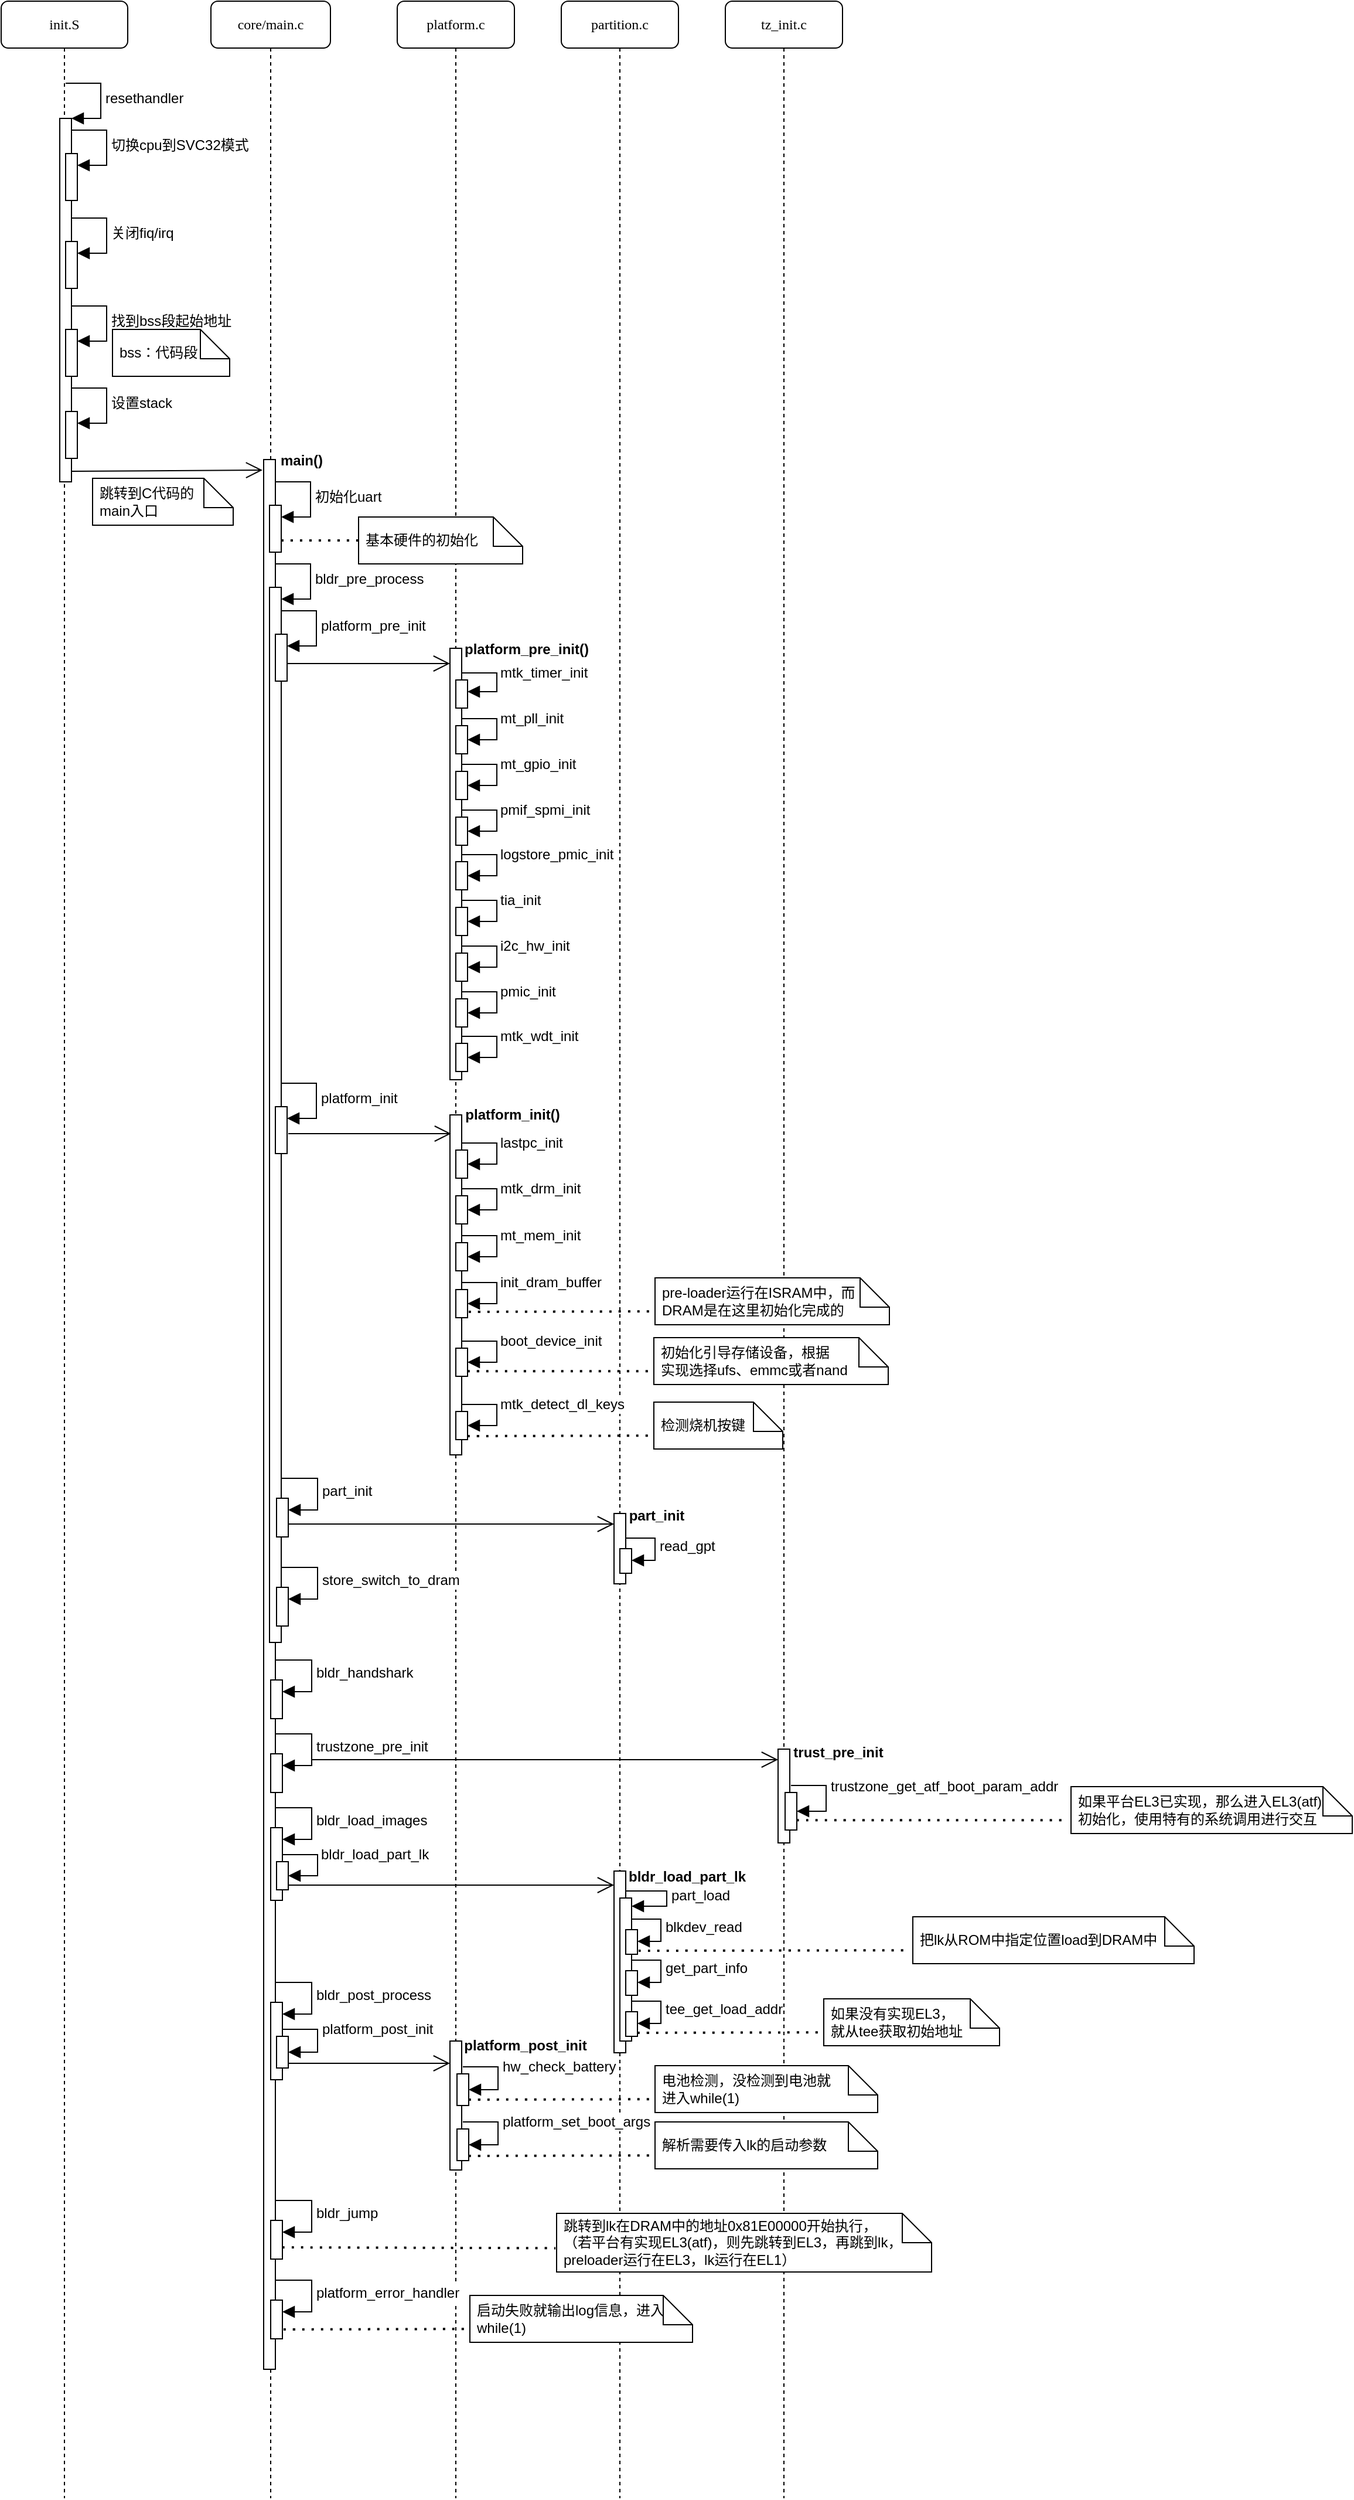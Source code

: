 <mxfile version="24.3.1" type="github">
  <diagram name="Page-1" id="13e1069c-82ec-6db2-03f1-153e76fe0fe0">
    <mxGraphModel dx="1252" dy="1391" grid="1" gridSize="10" guides="1" tooltips="1" connect="1" arrows="1" fold="1" page="1" pageScale="1" pageWidth="1100" pageHeight="850" background="none" math="0" shadow="0">
      <root>
        <mxCell id="0" />
        <mxCell id="1" parent="0" />
        <mxCell id="7baba1c4bc27f4b0-2" value="core/main.c" style="shape=umlLifeline;perimeter=lifelinePerimeter;whiteSpace=wrap;html=1;container=1;collapsible=0;recursiveResize=0;outlineConnect=0;rounded=1;shadow=0;comic=0;labelBackgroundColor=none;strokeWidth=1;fontFamily=Verdana;fontSize=12;align=center;" parent="1" vertex="1">
          <mxGeometry x="271" y="80" width="102" height="2130" as="geometry" />
        </mxCell>
        <mxCell id="7baba1c4bc27f4b0-10" value="" style="html=1;points=[];perimeter=orthogonalPerimeter;rounded=0;shadow=0;comic=0;labelBackgroundColor=none;strokeWidth=1;fontFamily=Verdana;fontSize=12;align=center;" parent="7baba1c4bc27f4b0-2" vertex="1">
          <mxGeometry x="45" y="391" width="10" height="1629" as="geometry" />
        </mxCell>
        <mxCell id="6mQwVuw__EwqTpGxD2V3-46" value="" style="html=1;points=[[0,0,0,0,5],[0,1,0,0,-5],[1,0,0,0,5],[1,1,0,0,-5]];perimeter=orthogonalPerimeter;outlineConnect=0;targetShapes=umlLifeline;portConstraint=eastwest;newEdgeStyle={&quot;curved&quot;:0,&quot;rounded&quot;:0};" vertex="1" parent="7baba1c4bc27f4b0-2">
          <mxGeometry x="50" y="430" width="10" height="40" as="geometry" />
        </mxCell>
        <mxCell id="6mQwVuw__EwqTpGxD2V3-47" value="初始化uart" style="html=1;align=left;spacingLeft=2;endArrow=block;rounded=0;edgeStyle=orthogonalEdgeStyle;curved=0;rounded=0;fontSize=12;startSize=8;endSize=8;" edge="1" target="6mQwVuw__EwqTpGxD2V3-46" parent="7baba1c4bc27f4b0-2">
          <mxGeometry relative="1" as="geometry">
            <mxPoint x="55" y="410" as="sourcePoint" />
            <Array as="points">
              <mxPoint x="85" y="440" />
            </Array>
          </mxGeometry>
        </mxCell>
        <mxCell id="6mQwVuw__EwqTpGxD2V3-48" value="" style="html=1;points=[[0,0,0,0,5],[0,1,0,0,-5],[1,0,0,0,5],[1,1,0,0,-5]];perimeter=orthogonalPerimeter;outlineConnect=0;targetShapes=umlLifeline;portConstraint=eastwest;newEdgeStyle={&quot;curved&quot;:0,&quot;rounded&quot;:0};" vertex="1" parent="7baba1c4bc27f4b0-2">
          <mxGeometry x="50" y="500" width="10" height="900" as="geometry" />
        </mxCell>
        <mxCell id="6mQwVuw__EwqTpGxD2V3-49" value="bldr_pre_process" style="html=1;align=left;spacingLeft=2;endArrow=block;rounded=0;edgeStyle=orthogonalEdgeStyle;curved=0;rounded=0;fontSize=12;startSize=8;endSize=8;" edge="1" target="6mQwVuw__EwqTpGxD2V3-48" parent="7baba1c4bc27f4b0-2">
          <mxGeometry relative="1" as="geometry">
            <mxPoint x="55" y="480" as="sourcePoint" />
            <Array as="points">
              <mxPoint x="85" y="510" />
            </Array>
          </mxGeometry>
        </mxCell>
        <mxCell id="6mQwVuw__EwqTpGxD2V3-54" value="" style="html=1;points=[[0,0,0,0,5],[0,1,0,0,-5],[1,0,0,0,5],[1,1,0,0,-5]];perimeter=orthogonalPerimeter;outlineConnect=0;targetShapes=umlLifeline;portConstraint=eastwest;newEdgeStyle={&quot;curved&quot;:0,&quot;rounded&quot;:0};" vertex="1" parent="7baba1c4bc27f4b0-2">
          <mxGeometry x="55" y="540" width="10" height="40" as="geometry" />
        </mxCell>
        <mxCell id="6mQwVuw__EwqTpGxD2V3-55" value="platform_pre_init" style="html=1;align=left;spacingLeft=2;endArrow=block;rounded=0;edgeStyle=orthogonalEdgeStyle;curved=0;rounded=0;fontSize=12;startSize=8;endSize=8;" edge="1" target="6mQwVuw__EwqTpGxD2V3-54" parent="7baba1c4bc27f4b0-2">
          <mxGeometry relative="1" as="geometry">
            <mxPoint x="60" y="520" as="sourcePoint" />
            <Array as="points">
              <mxPoint x="90" y="550" />
            </Array>
          </mxGeometry>
        </mxCell>
        <mxCell id="6mQwVuw__EwqTpGxD2V3-56" value="" style="endArrow=open;endFill=1;endSize=12;html=1;rounded=0;fontSize=12;curved=1;" edge="1" parent="7baba1c4bc27f4b0-2" target="7baba1c4bc27f4b0-13">
          <mxGeometry width="160" relative="1" as="geometry">
            <mxPoint x="65" y="565" as="sourcePoint" />
            <mxPoint x="225" y="565" as="targetPoint" />
          </mxGeometry>
        </mxCell>
        <mxCell id="6mQwVuw__EwqTpGxD2V3-57" value="main()" style="text;align=center;fontStyle=1;verticalAlign=middle;spacingLeft=3;spacingRight=3;strokeColor=none;rotatable=0;points=[[0,0.5],[1,0.5]];portConstraint=eastwest;html=1;" vertex="1" parent="7baba1c4bc27f4b0-2">
          <mxGeometry x="50" y="379" width="54" height="26" as="geometry" />
        </mxCell>
        <mxCell id="6mQwVuw__EwqTpGxD2V3-60" value="" style="html=1;points=[[0,0,0,0,5],[0,1,0,0,-5],[1,0,0,0,5],[1,1,0,0,-5]];perimeter=orthogonalPerimeter;outlineConnect=0;targetShapes=umlLifeline;portConstraint=eastwest;newEdgeStyle={&quot;curved&quot;:0,&quot;rounded&quot;:0};" vertex="1" parent="7baba1c4bc27f4b0-2">
          <mxGeometry x="55" y="943" width="10" height="40" as="geometry" />
        </mxCell>
        <mxCell id="6mQwVuw__EwqTpGxD2V3-61" value="platform_init" style="html=1;align=left;spacingLeft=2;endArrow=block;rounded=0;edgeStyle=orthogonalEdgeStyle;curved=0;rounded=0;fontSize=12;startSize=8;endSize=8;" edge="1" target="6mQwVuw__EwqTpGxD2V3-60" parent="7baba1c4bc27f4b0-2">
          <mxGeometry relative="1" as="geometry">
            <mxPoint x="60" y="923" as="sourcePoint" />
            <Array as="points">
              <mxPoint x="90" y="953" />
            </Array>
          </mxGeometry>
        </mxCell>
        <mxCell id="6mQwVuw__EwqTpGxD2V3-102" value="" style="endArrow=none;dashed=1;html=1;dashPattern=1 3;strokeWidth=2;rounded=0;fontSize=12;startSize=8;endSize=8;curved=1;entryX=0;entryY=0.5;entryDx=0;entryDy=0;" edge="1" parent="7baba1c4bc27f4b0-2" target="6mQwVuw__EwqTpGxD2V3-53">
          <mxGeometry width="50" height="50" relative="1" as="geometry">
            <mxPoint x="60" y="460" as="sourcePoint" />
            <mxPoint x="149.5" y="460" as="targetPoint" />
          </mxGeometry>
        </mxCell>
        <mxCell id="6mQwVuw__EwqTpGxD2V3-136" value="" style="endArrow=open;endFill=1;endSize=12;html=1;rounded=0;fontSize=12;curved=1;" edge="1" parent="7baba1c4bc27f4b0-2" target="6mQwVuw__EwqTpGxD2V3-135">
          <mxGeometry width="160" relative="1" as="geometry">
            <mxPoint x="66" y="1759" as="sourcePoint" />
            <mxPoint x="226" y="1759" as="targetPoint" />
          </mxGeometry>
        </mxCell>
        <mxCell id="6mQwVuw__EwqTpGxD2V3-156" value="" style="endArrow=open;endFill=1;endSize=12;html=1;rounded=0;fontSize=12;curved=1;" edge="1" parent="7baba1c4bc27f4b0-2" target="6mQwVuw__EwqTpGxD2V3-157">
          <mxGeometry width="160" relative="1" as="geometry">
            <mxPoint x="86" y="1500" as="sourcePoint" />
            <mxPoint x="246" y="1500" as="targetPoint" />
          </mxGeometry>
        </mxCell>
        <mxCell id="6mQwVuw__EwqTpGxD2V3-165" value="" style="endArrow=open;endFill=1;endSize=12;html=1;rounded=0;fontSize=12;curved=1;" edge="1" parent="7baba1c4bc27f4b0-2" target="6mQwVuw__EwqTpGxD2V3-164">
          <mxGeometry width="160" relative="1" as="geometry">
            <mxPoint x="66" y="1607" as="sourcePoint" />
            <mxPoint x="226" y="1607" as="targetPoint" />
          </mxGeometry>
        </mxCell>
        <mxCell id="6mQwVuw__EwqTpGxD2V3-188" value="" style="endArrow=open;endFill=1;endSize=12;html=1;rounded=0;fontSize=12;curved=1;" edge="1" parent="7baba1c4bc27f4b0-2" target="6mQwVuw__EwqTpGxD2V3-187">
          <mxGeometry width="160" relative="1" as="geometry">
            <mxPoint x="66" y="1299" as="sourcePoint" />
            <mxPoint x="226" y="1299" as="targetPoint" />
          </mxGeometry>
        </mxCell>
        <mxCell id="7baba1c4bc27f4b0-3" value="platform.c" style="shape=umlLifeline;perimeter=lifelinePerimeter;whiteSpace=wrap;html=1;container=1;collapsible=0;recursiveResize=0;outlineConnect=0;rounded=1;shadow=0;comic=0;labelBackgroundColor=none;strokeWidth=1;fontFamily=Verdana;fontSize=12;align=center;" parent="1" vertex="1">
          <mxGeometry x="430" y="80" width="100" height="2130" as="geometry" />
        </mxCell>
        <mxCell id="7baba1c4bc27f4b0-13" value="" style="html=1;points=[];perimeter=orthogonalPerimeter;rounded=0;shadow=0;comic=0;labelBackgroundColor=none;strokeWidth=1;fontFamily=Verdana;fontSize=12;align=center;" parent="7baba1c4bc27f4b0-3" vertex="1">
          <mxGeometry x="45" y="552" width="10" height="368" as="geometry" />
        </mxCell>
        <mxCell id="6mQwVuw__EwqTpGxD2V3-62" value="" style="html=1;points=[[0,0,0,0,5],[0,1,0,0,-5],[1,0,0,0,5],[1,1,0,0,-5]];perimeter=orthogonalPerimeter;outlineConnect=0;targetShapes=umlLifeline;portConstraint=eastwest;newEdgeStyle={&quot;curved&quot;:0,&quot;rounded&quot;:0};" vertex="1" parent="7baba1c4bc27f4b0-3">
          <mxGeometry x="50" y="579" width="10" height="24" as="geometry" />
        </mxCell>
        <mxCell id="6mQwVuw__EwqTpGxD2V3-63" value="mtk_timer_init" style="html=1;align=left;spacingLeft=2;endArrow=block;rounded=0;edgeStyle=orthogonalEdgeStyle;curved=0;rounded=0;fontSize=12;startSize=8;endSize=8;" edge="1" target="6mQwVuw__EwqTpGxD2V3-62" parent="7baba1c4bc27f4b0-3">
          <mxGeometry relative="1" as="geometry">
            <mxPoint x="55" y="559" as="sourcePoint" />
            <Array as="points">
              <mxPoint x="55" y="573" />
              <mxPoint x="85" y="573" />
              <mxPoint x="85" y="589" />
            </Array>
          </mxGeometry>
        </mxCell>
        <mxCell id="6mQwVuw__EwqTpGxD2V3-135" value="" style="html=1;points=[[0,0,0,0,5],[0,1,0,0,-5],[1,0,0,0,5],[1,1,0,0,-5]];perimeter=orthogonalPerimeter;outlineConnect=0;targetShapes=umlLifeline;portConstraint=eastwest;newEdgeStyle={&quot;curved&quot;:0,&quot;rounded&quot;:0};" vertex="1" parent="7baba1c4bc27f4b0-3">
          <mxGeometry x="45" y="1740" width="10" height="110" as="geometry" />
        </mxCell>
        <mxCell id="7baba1c4bc27f4b0-4" value="partition.c" style="shape=umlLifeline;perimeter=lifelinePerimeter;whiteSpace=wrap;html=1;container=1;collapsible=0;recursiveResize=0;outlineConnect=0;rounded=1;shadow=0;comic=0;labelBackgroundColor=none;strokeWidth=1;fontFamily=Verdana;fontSize=12;align=center;" parent="1" vertex="1">
          <mxGeometry x="570" y="80" width="100" height="2130" as="geometry" />
        </mxCell>
        <mxCell id="6mQwVuw__EwqTpGxD2V3-164" value="" style="html=1;points=[[0,0,0,0,5],[0,1,0,0,-5],[1,0,0,0,5],[1,1,0,0,-5]];perimeter=orthogonalPerimeter;outlineConnect=0;targetShapes=umlLifeline;portConstraint=eastwest;newEdgeStyle={&quot;curved&quot;:0,&quot;rounded&quot;:0};" vertex="1" parent="7baba1c4bc27f4b0-4">
          <mxGeometry x="45" y="1595" width="10" height="155" as="geometry" />
        </mxCell>
        <mxCell id="6mQwVuw__EwqTpGxD2V3-187" value="" style="html=1;points=[[0,0,0,0,5],[0,1,0,0,-5],[1,0,0,0,5],[1,1,0,0,-5]];perimeter=orthogonalPerimeter;outlineConnect=0;targetShapes=umlLifeline;portConstraint=eastwest;newEdgeStyle={&quot;curved&quot;:0,&quot;rounded&quot;:0};" vertex="1" parent="7baba1c4bc27f4b0-4">
          <mxGeometry x="45" y="1290" width="10" height="60" as="geometry" />
        </mxCell>
        <mxCell id="7baba1c4bc27f4b0-5" value="tz_init.c" style="shape=umlLifeline;perimeter=lifelinePerimeter;whiteSpace=wrap;html=1;container=1;collapsible=0;recursiveResize=0;outlineConnect=0;rounded=1;shadow=0;comic=0;labelBackgroundColor=none;strokeWidth=1;fontFamily=Verdana;fontSize=12;align=center;" parent="1" vertex="1">
          <mxGeometry x="710" y="80" width="100" height="2130" as="geometry" />
        </mxCell>
        <mxCell id="6mQwVuw__EwqTpGxD2V3-157" value="" style="html=1;points=[[0,0,0,0,5],[0,1,0,0,-5],[1,0,0,0,5],[1,1,0,0,-5]];perimeter=orthogonalPerimeter;outlineConnect=0;targetShapes=umlLifeline;portConstraint=eastwest;newEdgeStyle={&quot;curved&quot;:0,&quot;rounded&quot;:0};" vertex="1" parent="7baba1c4bc27f4b0-5">
          <mxGeometry x="45" y="1491" width="10" height="80" as="geometry" />
        </mxCell>
        <mxCell id="7baba1c4bc27f4b0-8" value="init.S" style="shape=umlLifeline;perimeter=lifelinePerimeter;whiteSpace=wrap;html=1;container=1;collapsible=0;recursiveResize=0;outlineConnect=0;rounded=1;shadow=0;comic=0;labelBackgroundColor=none;strokeWidth=1;fontFamily=Verdana;fontSize=12;align=center;" parent="1" vertex="1">
          <mxGeometry x="92" y="80" width="108" height="2130" as="geometry" />
        </mxCell>
        <mxCell id="7baba1c4bc27f4b0-9" value="" style="html=1;points=[];perimeter=orthogonalPerimeter;rounded=0;shadow=0;comic=0;labelBackgroundColor=none;strokeWidth=1;fontFamily=Verdana;fontSize=12;align=center;" parent="7baba1c4bc27f4b0-8" vertex="1">
          <mxGeometry x="50" y="100" width="10" height="310" as="geometry" />
        </mxCell>
        <mxCell id="6mQwVuw__EwqTpGxD2V3-3" value="resethandler" style="html=1;align=left;spacingLeft=2;endArrow=block;rounded=0;edgeStyle=orthogonalEdgeStyle;curved=0;rounded=0;fontSize=12;startSize=8;endSize=8;" edge="1" parent="7baba1c4bc27f4b0-8">
          <mxGeometry x="0.012" relative="1" as="geometry">
            <mxPoint x="55" y="70" as="sourcePoint" />
            <Array as="points">
              <mxPoint x="85" y="100" />
            </Array>
            <mxPoint x="60" y="100" as="targetPoint" />
            <mxPoint as="offset" />
          </mxGeometry>
        </mxCell>
        <mxCell id="6mQwVuw__EwqTpGxD2V3-4" value="" style="html=1;points=[[0,0,0,0,5],[0,1,0,0,-5],[1,0,0,0,5],[1,1,0,0,-5]];perimeter=orthogonalPerimeter;outlineConnect=0;targetShapes=umlLifeline;portConstraint=eastwest;newEdgeStyle={&quot;curved&quot;:0,&quot;rounded&quot;:0};" vertex="1" parent="7baba1c4bc27f4b0-8">
          <mxGeometry x="55" y="130" width="10" height="40" as="geometry" />
        </mxCell>
        <mxCell id="6mQwVuw__EwqTpGxD2V3-5" value="切换cpu到SVC32模式" style="html=1;align=left;spacingLeft=2;endArrow=block;rounded=0;edgeStyle=orthogonalEdgeStyle;curved=0;rounded=0;fontSize=12;startSize=8;endSize=8;" edge="1" target="6mQwVuw__EwqTpGxD2V3-4" parent="7baba1c4bc27f4b0-8">
          <mxGeometry relative="1" as="geometry">
            <mxPoint x="60" y="110" as="sourcePoint" />
            <Array as="points">
              <mxPoint x="90" y="140" />
            </Array>
          </mxGeometry>
        </mxCell>
        <mxCell id="6mQwVuw__EwqTpGxD2V3-6" value="" style="html=1;points=[[0,0,0,0,5],[0,1,0,0,-5],[1,0,0,0,5],[1,1,0,0,-5]];perimeter=orthogonalPerimeter;outlineConnect=0;targetShapes=umlLifeline;portConstraint=eastwest;newEdgeStyle={&quot;curved&quot;:0,&quot;rounded&quot;:0};" vertex="1" parent="7baba1c4bc27f4b0-8">
          <mxGeometry x="55" y="205" width="10" height="40" as="geometry" />
        </mxCell>
        <mxCell id="6mQwVuw__EwqTpGxD2V3-7" value="关闭fiq/irq" style="html=1;align=left;spacingLeft=2;endArrow=block;rounded=0;edgeStyle=orthogonalEdgeStyle;curved=0;rounded=0;fontSize=12;startSize=8;endSize=8;" edge="1" target="6mQwVuw__EwqTpGxD2V3-6" parent="7baba1c4bc27f4b0-8">
          <mxGeometry relative="1" as="geometry">
            <mxPoint x="60" y="185" as="sourcePoint" />
            <Array as="points">
              <mxPoint x="90" y="215" />
            </Array>
          </mxGeometry>
        </mxCell>
        <mxCell id="6mQwVuw__EwqTpGxD2V3-8" value="" style="html=1;points=[[0,0,0,0,5],[0,1,0,0,-5],[1,0,0,0,5],[1,1,0,0,-5]];perimeter=orthogonalPerimeter;outlineConnect=0;targetShapes=umlLifeline;portConstraint=eastwest;newEdgeStyle={&quot;curved&quot;:0,&quot;rounded&quot;:0};" vertex="1" parent="7baba1c4bc27f4b0-8">
          <mxGeometry x="55" y="280" width="10" height="40" as="geometry" />
        </mxCell>
        <mxCell id="6mQwVuw__EwqTpGxD2V3-9" value="找到bss段起始地址" style="html=1;align=left;spacingLeft=2;endArrow=block;rounded=0;edgeStyle=orthogonalEdgeStyle;curved=0;rounded=0;fontSize=12;startSize=8;endSize=8;" edge="1" target="6mQwVuw__EwqTpGxD2V3-8" parent="7baba1c4bc27f4b0-8">
          <mxGeometry relative="1" as="geometry">
            <mxPoint x="60" y="260" as="sourcePoint" />
            <Array as="points">
              <mxPoint x="90" y="290" />
            </Array>
          </mxGeometry>
        </mxCell>
        <mxCell id="6mQwVuw__EwqTpGxD2V3-15" value="" style="shape=note2;size=25;childLayout=stackLayout;horizontalStack=0;resizeParent=1;resizeParentMax=0;resizeLast=0;collapsible=0;marginBottom=0;html=1;container=1;" vertex="1" parent="7baba1c4bc27f4b0-8">
          <mxGeometry x="95" y="280" width="100" height="40" as="geometry" />
        </mxCell>
        <mxCell id="6mQwVuw__EwqTpGxD2V3-17" value="bss：代码段" style="text;html=1;strokeColor=none;fillColor=none;align=left;verticalAlign=middle;spacingLeft=4;spacingRight=4;overflow=hidden;rotatable=0;points=[[0,0.5],[1,0.5]];portConstraint=eastwest;whiteSpace=wrap;" vertex="1" parent="6mQwVuw__EwqTpGxD2V3-15">
          <mxGeometry width="100" height="40" as="geometry" />
        </mxCell>
        <mxCell id="6mQwVuw__EwqTpGxD2V3-24" value="" style="html=1;points=[[0,0,0,0,5],[0,1,0,0,-5],[1,0,0,0,5],[1,1,0,0,-5]];perimeter=orthogonalPerimeter;outlineConnect=0;targetShapes=umlLifeline;portConstraint=eastwest;newEdgeStyle={&quot;curved&quot;:0,&quot;rounded&quot;:0};" vertex="1" parent="7baba1c4bc27f4b0-8">
          <mxGeometry x="55" y="350" width="10" height="40" as="geometry" />
        </mxCell>
        <mxCell id="6mQwVuw__EwqTpGxD2V3-25" value="设置stack" style="html=1;align=left;spacingLeft=2;endArrow=block;rounded=0;edgeStyle=orthogonalEdgeStyle;curved=0;rounded=0;fontSize=12;startSize=8;endSize=8;" edge="1" target="6mQwVuw__EwqTpGxD2V3-24" parent="7baba1c4bc27f4b0-8">
          <mxGeometry x="0.012" relative="1" as="geometry">
            <mxPoint x="60" y="330" as="sourcePoint" />
            <Array as="points">
              <mxPoint x="90" y="360" />
            </Array>
            <mxPoint as="offset" />
          </mxGeometry>
        </mxCell>
        <mxCell id="6mQwVuw__EwqTpGxD2V3-30" value="" style="endArrow=open;endFill=1;endSize=12;html=1;rounded=0;fontSize=12;curved=1;" edge="1" parent="7baba1c4bc27f4b0-8">
          <mxGeometry width="160" relative="1" as="geometry">
            <mxPoint x="60" y="401" as="sourcePoint" />
            <mxPoint x="223" y="400" as="targetPoint" />
          </mxGeometry>
        </mxCell>
        <mxCell id="6mQwVuw__EwqTpGxD2V3-42" value="" style="shape=note2;size=25;childLayout=stackLayout;horizontalStack=0;resizeParent=1;resizeParentMax=0;resizeLast=0;collapsible=0;marginBottom=0;html=1;container=1;" vertex="1" parent="1">
          <mxGeometry x="170" y="487" width="120" height="40" as="geometry" />
        </mxCell>
        <mxCell id="6mQwVuw__EwqTpGxD2V3-43" value="跳转到C代码&lt;span style=&quot;background-color: initial;&quot;&gt;的&lt;/span&gt;&lt;div&gt;&lt;span style=&quot;background-color: initial;&quot;&gt;main&lt;/span&gt;&lt;span style=&quot;background-color: initial;&quot;&gt;入口&lt;/span&gt;&lt;/div&gt;" style="text;html=1;strokeColor=none;fillColor=none;align=left;verticalAlign=middle;spacingLeft=4;spacingRight=4;overflow=hidden;rotatable=0;points=[[0,0.5],[1,0.5]];portConstraint=eastwest;whiteSpace=wrap;" vertex="1" parent="6mQwVuw__EwqTpGxD2V3-42">
          <mxGeometry width="120" height="40" as="geometry" />
        </mxCell>
        <mxCell id="6mQwVuw__EwqTpGxD2V3-52" value="" style="shape=note2;size=25;childLayout=stackLayout;horizontalStack=0;resizeParent=1;resizeParentMax=0;resizeLast=0;collapsible=0;marginBottom=0;html=1;container=1;" vertex="1" parent="1">
          <mxGeometry x="397" y="520" width="140" height="40" as="geometry" />
        </mxCell>
        <mxCell id="6mQwVuw__EwqTpGxD2V3-53" value="基本硬件的&lt;span style=&quot;background-color: initial;&quot;&gt;初始化&lt;/span&gt;" style="text;html=1;strokeColor=none;fillColor=none;align=left;verticalAlign=middle;spacingLeft=4;spacingRight=4;overflow=hidden;rotatable=0;points=[[0,0.5],[1,0.5]];portConstraint=eastwest;whiteSpace=wrap;" vertex="1" parent="6mQwVuw__EwqTpGxD2V3-52">
          <mxGeometry width="140" height="40" as="geometry" />
        </mxCell>
        <mxCell id="6mQwVuw__EwqTpGxD2V3-59" value="platform_pre_init()" style="text;align=center;fontStyle=1;verticalAlign=middle;spacingLeft=3;spacingRight=3;strokeColor=none;rotatable=0;points=[[0,0.5],[1,0.5]];portConstraint=eastwest;html=1;" vertex="1" parent="1">
          <mxGeometry x="500" y="620" width="80" height="26" as="geometry" />
        </mxCell>
        <mxCell id="6mQwVuw__EwqTpGxD2V3-66" value="" style="html=1;points=[[0,0,0,0,5],[0,1,0,0,-5],[1,0,0,0,5],[1,1,0,0,-5]];perimeter=orthogonalPerimeter;outlineConnect=0;targetShapes=umlLifeline;portConstraint=eastwest;newEdgeStyle={&quot;curved&quot;:0,&quot;rounded&quot;:0};" vertex="1" parent="1">
          <mxGeometry x="480" y="698" width="10" height="24" as="geometry" />
        </mxCell>
        <mxCell id="6mQwVuw__EwqTpGxD2V3-67" value="mt_pll_init" style="html=1;align=left;spacingLeft=2;endArrow=block;rounded=0;edgeStyle=orthogonalEdgeStyle;curved=0;rounded=0;fontSize=12;startSize=8;endSize=8;" edge="1" parent="1" target="6mQwVuw__EwqTpGxD2V3-66">
          <mxGeometry relative="1" as="geometry">
            <mxPoint x="500" y="692" as="sourcePoint" />
            <Array as="points">
              <mxPoint x="485" y="692" />
              <mxPoint x="515" y="692" />
              <mxPoint x="515" y="708" />
            </Array>
          </mxGeometry>
        </mxCell>
        <mxCell id="6mQwVuw__EwqTpGxD2V3-68" value="" style="html=1;points=[[0,0,0,0,5],[0,1,0,0,-5],[1,0,0,0,5],[1,1,0,0,-5]];perimeter=orthogonalPerimeter;outlineConnect=0;targetShapes=umlLifeline;portConstraint=eastwest;newEdgeStyle={&quot;curved&quot;:0,&quot;rounded&quot;:0};" vertex="1" parent="1">
          <mxGeometry x="480" y="737" width="10" height="24" as="geometry" />
        </mxCell>
        <mxCell id="6mQwVuw__EwqTpGxD2V3-69" value="mt_gpio_init" style="html=1;align=left;spacingLeft=2;endArrow=block;rounded=0;edgeStyle=orthogonalEdgeStyle;curved=0;rounded=0;fontSize=12;startSize=8;endSize=8;" edge="1" parent="1" target="6mQwVuw__EwqTpGxD2V3-68">
          <mxGeometry x="0.004" relative="1" as="geometry">
            <mxPoint x="500" y="731" as="sourcePoint" />
            <Array as="points">
              <mxPoint x="485" y="731" />
              <mxPoint x="515" y="731" />
              <mxPoint x="515" y="747" />
            </Array>
            <mxPoint as="offset" />
          </mxGeometry>
        </mxCell>
        <mxCell id="6mQwVuw__EwqTpGxD2V3-70" value="" style="html=1;points=[[0,0,0,0,5],[0,1,0,0,-5],[1,0,0,0,5],[1,1,0,0,-5]];perimeter=orthogonalPerimeter;outlineConnect=0;targetShapes=umlLifeline;portConstraint=eastwest;newEdgeStyle={&quot;curved&quot;:0,&quot;rounded&quot;:0};" vertex="1" parent="1">
          <mxGeometry x="480" y="776" width="10" height="24" as="geometry" />
        </mxCell>
        <mxCell id="6mQwVuw__EwqTpGxD2V3-71" value="pmif_spmi_init" style="html=1;align=left;spacingLeft=2;endArrow=block;rounded=0;edgeStyle=orthogonalEdgeStyle;curved=0;rounded=0;fontSize=12;startSize=8;endSize=8;" edge="1" parent="1" target="6mQwVuw__EwqTpGxD2V3-70">
          <mxGeometry x="0.004" relative="1" as="geometry">
            <mxPoint x="500" y="770" as="sourcePoint" />
            <Array as="points">
              <mxPoint x="485" y="770" />
              <mxPoint x="515" y="770" />
              <mxPoint x="515" y="786" />
            </Array>
            <mxPoint as="offset" />
          </mxGeometry>
        </mxCell>
        <mxCell id="6mQwVuw__EwqTpGxD2V3-72" value="" style="html=1;points=[[0,0,0,0,5],[0,1,0,0,-5],[1,0,0,0,5],[1,1,0,0,-5]];perimeter=orthogonalPerimeter;outlineConnect=0;targetShapes=umlLifeline;portConstraint=eastwest;newEdgeStyle={&quot;curved&quot;:0,&quot;rounded&quot;:0};" vertex="1" parent="1">
          <mxGeometry x="480" y="814" width="10" height="24" as="geometry" />
        </mxCell>
        <mxCell id="6mQwVuw__EwqTpGxD2V3-73" value="logstore_pmic_init" style="html=1;align=left;spacingLeft=2;endArrow=block;rounded=0;edgeStyle=orthogonalEdgeStyle;curved=0;rounded=0;fontSize=12;startSize=8;endSize=8;" edge="1" parent="1" target="6mQwVuw__EwqTpGxD2V3-72">
          <mxGeometry x="0.004" relative="1" as="geometry">
            <mxPoint x="500" y="808" as="sourcePoint" />
            <Array as="points">
              <mxPoint x="485" y="808" />
              <mxPoint x="515" y="808" />
              <mxPoint x="515" y="824" />
            </Array>
            <mxPoint as="offset" />
          </mxGeometry>
        </mxCell>
        <mxCell id="6mQwVuw__EwqTpGxD2V3-74" value="" style="html=1;points=[[0,0,0,0,5],[0,1,0,0,-5],[1,0,0,0,5],[1,1,0,0,-5]];perimeter=orthogonalPerimeter;outlineConnect=0;targetShapes=umlLifeline;portConstraint=eastwest;newEdgeStyle={&quot;curved&quot;:0,&quot;rounded&quot;:0};" vertex="1" parent="1">
          <mxGeometry x="480" y="853" width="10" height="24" as="geometry" />
        </mxCell>
        <mxCell id="6mQwVuw__EwqTpGxD2V3-75" value="tia_init" style="html=1;align=left;spacingLeft=2;endArrow=block;rounded=0;edgeStyle=orthogonalEdgeStyle;curved=0;rounded=0;fontSize=12;startSize=8;endSize=8;" edge="1" parent="1" target="6mQwVuw__EwqTpGxD2V3-74">
          <mxGeometry x="0.004" relative="1" as="geometry">
            <mxPoint x="500" y="847" as="sourcePoint" />
            <Array as="points">
              <mxPoint x="485" y="847" />
              <mxPoint x="515" y="847" />
              <mxPoint x="515" y="863" />
            </Array>
            <mxPoint as="offset" />
          </mxGeometry>
        </mxCell>
        <mxCell id="6mQwVuw__EwqTpGxD2V3-77" value="" style="html=1;points=[[0,0,0,0,5],[0,1,0,0,-5],[1,0,0,0,5],[1,1,0,0,-5]];perimeter=orthogonalPerimeter;outlineConnect=0;targetShapes=umlLifeline;portConstraint=eastwest;newEdgeStyle={&quot;curved&quot;:0,&quot;rounded&quot;:0};" vertex="1" parent="1">
          <mxGeometry x="480" y="892" width="10" height="24" as="geometry" />
        </mxCell>
        <mxCell id="6mQwVuw__EwqTpGxD2V3-78" value="i2c_hw_init" style="html=1;align=left;spacingLeft=2;endArrow=block;rounded=0;edgeStyle=orthogonalEdgeStyle;curved=0;rounded=0;fontSize=12;startSize=8;endSize=8;" edge="1" parent="1" target="6mQwVuw__EwqTpGxD2V3-77">
          <mxGeometry x="0.004" relative="1" as="geometry">
            <mxPoint x="500" y="886" as="sourcePoint" />
            <Array as="points">
              <mxPoint x="485" y="886" />
              <mxPoint x="515" y="886" />
              <mxPoint x="515" y="902" />
            </Array>
            <mxPoint as="offset" />
          </mxGeometry>
        </mxCell>
        <mxCell id="6mQwVuw__EwqTpGxD2V3-79" value="" style="html=1;points=[[0,0,0,0,5],[0,1,0,0,-5],[1,0,0,0,5],[1,1,0,0,-5]];perimeter=orthogonalPerimeter;outlineConnect=0;targetShapes=umlLifeline;portConstraint=eastwest;newEdgeStyle={&quot;curved&quot;:0,&quot;rounded&quot;:0};" vertex="1" parent="1">
          <mxGeometry x="480" y="931" width="10" height="24" as="geometry" />
        </mxCell>
        <mxCell id="6mQwVuw__EwqTpGxD2V3-80" value="pmic_init" style="html=1;align=left;spacingLeft=2;endArrow=block;rounded=0;edgeStyle=orthogonalEdgeStyle;curved=0;rounded=0;fontSize=12;startSize=8;endSize=8;" edge="1" parent="1" target="6mQwVuw__EwqTpGxD2V3-79">
          <mxGeometry x="0.004" relative="1" as="geometry">
            <mxPoint x="500" y="925" as="sourcePoint" />
            <Array as="points">
              <mxPoint x="485" y="925" />
              <mxPoint x="515" y="925" />
              <mxPoint x="515" y="941" />
            </Array>
            <mxPoint as="offset" />
          </mxGeometry>
        </mxCell>
        <mxCell id="6mQwVuw__EwqTpGxD2V3-81" value="" style="html=1;points=[[0,0,0,0,5],[0,1,0,0,-5],[1,0,0,0,5],[1,1,0,0,-5]];perimeter=orthogonalPerimeter;outlineConnect=0;targetShapes=umlLifeline;portConstraint=eastwest;newEdgeStyle={&quot;curved&quot;:0,&quot;rounded&quot;:0};" vertex="1" parent="1">
          <mxGeometry x="480" y="969" width="10" height="24" as="geometry" />
        </mxCell>
        <mxCell id="6mQwVuw__EwqTpGxD2V3-82" value="mtk_wdt_init" style="html=1;align=left;spacingLeft=2;endArrow=block;rounded=0;edgeStyle=orthogonalEdgeStyle;curved=0;rounded=0;fontSize=12;startSize=8;endSize=8;" edge="1" parent="1" target="6mQwVuw__EwqTpGxD2V3-81">
          <mxGeometry x="0.004" relative="1" as="geometry">
            <mxPoint x="500" y="963" as="sourcePoint" />
            <Array as="points">
              <mxPoint x="485" y="963" />
              <mxPoint x="515" y="963" />
              <mxPoint x="515" y="979" />
            </Array>
            <mxPoint as="offset" />
          </mxGeometry>
        </mxCell>
        <mxCell id="6mQwVuw__EwqTpGxD2V3-83" value="" style="html=1;points=[];perimeter=orthogonalPerimeter;rounded=0;shadow=0;comic=0;labelBackgroundColor=none;strokeWidth=1;fontFamily=Verdana;fontSize=12;align=center;" vertex="1" parent="1">
          <mxGeometry x="475" y="1030" width="10" height="290" as="geometry" />
        </mxCell>
        <mxCell id="6mQwVuw__EwqTpGxD2V3-84" value="" style="endArrow=open;endFill=1;endSize=12;html=1;rounded=0;fontSize=12;curved=1;" edge="1" parent="1">
          <mxGeometry width="160" relative="1" as="geometry">
            <mxPoint x="337" y="1046" as="sourcePoint" />
            <mxPoint x="476" y="1046" as="targetPoint" />
          </mxGeometry>
        </mxCell>
        <mxCell id="6mQwVuw__EwqTpGxD2V3-85" value="platform_init()" style="text;align=center;fontStyle=1;verticalAlign=middle;spacingLeft=3;spacingRight=3;strokeColor=none;rotatable=0;points=[[0,0.5],[1,0.5]];portConstraint=eastwest;html=1;" vertex="1" parent="1">
          <mxGeometry x="488" y="1017" width="80" height="26" as="geometry" />
        </mxCell>
        <mxCell id="6mQwVuw__EwqTpGxD2V3-86" value="" style="html=1;points=[[0,0,0,0,5],[0,1,0,0,-5],[1,0,0,0,5],[1,1,0,0,-5]];perimeter=orthogonalPerimeter;outlineConnect=0;targetShapes=umlLifeline;portConstraint=eastwest;newEdgeStyle={&quot;curved&quot;:0,&quot;rounded&quot;:0};" vertex="1" parent="1">
          <mxGeometry x="480" y="1060" width="10" height="24" as="geometry" />
        </mxCell>
        <mxCell id="6mQwVuw__EwqTpGxD2V3-87" value="lastpc_init" style="html=1;align=left;spacingLeft=2;endArrow=block;rounded=0;edgeStyle=orthogonalEdgeStyle;curved=0;rounded=0;fontSize=12;startSize=8;endSize=8;" edge="1" parent="1" target="6mQwVuw__EwqTpGxD2V3-86">
          <mxGeometry x="0.004" relative="1" as="geometry">
            <mxPoint x="500" y="1054" as="sourcePoint" />
            <Array as="points">
              <mxPoint x="485" y="1054" />
              <mxPoint x="515" y="1054" />
              <mxPoint x="515" y="1070" />
            </Array>
            <mxPoint as="offset" />
          </mxGeometry>
        </mxCell>
        <mxCell id="6mQwVuw__EwqTpGxD2V3-88" value="" style="html=1;points=[[0,0,0,0,5],[0,1,0,0,-5],[1,0,0,0,5],[1,1,0,0,-5]];perimeter=orthogonalPerimeter;outlineConnect=0;targetShapes=umlLifeline;portConstraint=eastwest;newEdgeStyle={&quot;curved&quot;:0,&quot;rounded&quot;:0};" vertex="1" parent="1">
          <mxGeometry x="480" y="1099" width="10" height="24" as="geometry" />
        </mxCell>
        <mxCell id="6mQwVuw__EwqTpGxD2V3-89" value="mtk_drm_init" style="html=1;align=left;spacingLeft=2;endArrow=block;rounded=0;edgeStyle=orthogonalEdgeStyle;curved=0;rounded=0;fontSize=12;startSize=8;endSize=8;" edge="1" parent="1" target="6mQwVuw__EwqTpGxD2V3-88">
          <mxGeometry x="0.004" relative="1" as="geometry">
            <mxPoint x="500" y="1093" as="sourcePoint" />
            <Array as="points">
              <mxPoint x="485" y="1093" />
              <mxPoint x="515" y="1093" />
              <mxPoint x="515" y="1109" />
            </Array>
            <mxPoint as="offset" />
          </mxGeometry>
        </mxCell>
        <mxCell id="6mQwVuw__EwqTpGxD2V3-90" value="" style="html=1;points=[[0,0,0,0,5],[0,1,0,0,-5],[1,0,0,0,5],[1,1,0,0,-5]];perimeter=orthogonalPerimeter;outlineConnect=0;targetShapes=umlLifeline;portConstraint=eastwest;newEdgeStyle={&quot;curved&quot;:0,&quot;rounded&quot;:0};" vertex="1" parent="1">
          <mxGeometry x="480" y="1139" width="10" height="24" as="geometry" />
        </mxCell>
        <mxCell id="6mQwVuw__EwqTpGxD2V3-91" value="mt_mem_init" style="html=1;align=left;spacingLeft=2;endArrow=block;rounded=0;edgeStyle=orthogonalEdgeStyle;curved=0;rounded=0;fontSize=12;startSize=8;endSize=8;" edge="1" parent="1" target="6mQwVuw__EwqTpGxD2V3-90">
          <mxGeometry x="0.004" relative="1" as="geometry">
            <mxPoint x="500" y="1133" as="sourcePoint" />
            <Array as="points">
              <mxPoint x="485" y="1133" />
              <mxPoint x="515" y="1133" />
              <mxPoint x="515" y="1149" />
            </Array>
            <mxPoint as="offset" />
          </mxGeometry>
        </mxCell>
        <mxCell id="6mQwVuw__EwqTpGxD2V3-92" value="" style="html=1;points=[[0,0,0,0,5],[0,1,0,0,-5],[1,0,0,0,5],[1,1,0,0,-5]];perimeter=orthogonalPerimeter;outlineConnect=0;targetShapes=umlLifeline;portConstraint=eastwest;newEdgeStyle={&quot;curved&quot;:0,&quot;rounded&quot;:0};" vertex="1" parent="1">
          <mxGeometry x="480" y="1179" width="10" height="24" as="geometry" />
        </mxCell>
        <mxCell id="6mQwVuw__EwqTpGxD2V3-93" value="init_dram_buffer" style="html=1;align=left;spacingLeft=2;endArrow=block;rounded=0;edgeStyle=orthogonalEdgeStyle;curved=0;rounded=0;fontSize=12;startSize=8;endSize=8;" edge="1" parent="1" target="6mQwVuw__EwqTpGxD2V3-92">
          <mxGeometry x="0.004" relative="1" as="geometry">
            <mxPoint x="500" y="1173" as="sourcePoint" />
            <Array as="points">
              <mxPoint x="485" y="1173" />
              <mxPoint x="515" y="1173" />
              <mxPoint x="515" y="1189" />
            </Array>
            <mxPoint as="offset" />
          </mxGeometry>
        </mxCell>
        <mxCell id="6mQwVuw__EwqTpGxD2V3-94" value="" style="html=1;points=[[0,0,0,0,5],[0,1,0,0,-5],[1,0,0,0,5],[1,1,0,0,-5]];perimeter=orthogonalPerimeter;outlineConnect=0;targetShapes=umlLifeline;portConstraint=eastwest;newEdgeStyle={&quot;curved&quot;:0,&quot;rounded&quot;:0};" vertex="1" parent="1">
          <mxGeometry x="480" y="1229" width="10" height="24" as="geometry" />
        </mxCell>
        <mxCell id="6mQwVuw__EwqTpGxD2V3-95" value="boot_device_init" style="html=1;align=left;spacingLeft=2;endArrow=block;rounded=0;edgeStyle=orthogonalEdgeStyle;curved=0;rounded=0;fontSize=12;startSize=8;endSize=8;" edge="1" parent="1" target="6mQwVuw__EwqTpGxD2V3-94">
          <mxGeometry x="0.004" relative="1" as="geometry">
            <mxPoint x="500" y="1223" as="sourcePoint" />
            <Array as="points">
              <mxPoint x="485" y="1223" />
              <mxPoint x="515" y="1223" />
              <mxPoint x="515" y="1239" />
            </Array>
            <mxPoint as="offset" />
          </mxGeometry>
        </mxCell>
        <mxCell id="6mQwVuw__EwqTpGxD2V3-98" value="" style="shape=note2;size=25;childLayout=stackLayout;horizontalStack=0;resizeParent=1;resizeParentMax=0;resizeLast=0;collapsible=0;marginBottom=0;html=1;container=1;" vertex="1" parent="1">
          <mxGeometry x="649" y="1220" width="200" height="40" as="geometry" />
        </mxCell>
        <mxCell id="6mQwVuw__EwqTpGxD2V3-99" value="初始化引导存储设备，根据&lt;div&gt;实现选择ufs、emmc或者nand&lt;/div&gt;" style="text;html=1;strokeColor=none;fillColor=none;align=left;verticalAlign=middle;spacingLeft=4;spacingRight=4;overflow=hidden;rotatable=0;points=[[0,0.5],[1,0.5]];portConstraint=eastwest;whiteSpace=wrap;" vertex="1" parent="6mQwVuw__EwqTpGxD2V3-98">
          <mxGeometry width="200" height="40" as="geometry" />
        </mxCell>
        <mxCell id="6mQwVuw__EwqTpGxD2V3-104" value="" style="endArrow=none;dashed=1;html=1;dashPattern=1 3;strokeWidth=2;rounded=0;fontSize=12;startSize=8;endSize=8;curved=1;entryX=-0.013;entryY=0.715;entryDx=0;entryDy=0;entryPerimeter=0;" edge="1" parent="1" target="6mQwVuw__EwqTpGxD2V3-106">
          <mxGeometry width="50" height="50" relative="1" as="geometry">
            <mxPoint x="491" y="1198" as="sourcePoint" />
            <mxPoint x="656" y="1187" as="targetPoint" />
          </mxGeometry>
        </mxCell>
        <mxCell id="6mQwVuw__EwqTpGxD2V3-105" value="" style="shape=note2;size=25;childLayout=stackLayout;horizontalStack=0;resizeParent=1;resizeParentMax=0;resizeLast=0;collapsible=0;marginBottom=0;html=1;container=1;" vertex="1" parent="1">
          <mxGeometry x="650" y="1169" width="200" height="40" as="geometry" />
        </mxCell>
        <mxCell id="6mQwVuw__EwqTpGxD2V3-106" value="pre-loader运行在ISRAM中，而&lt;div&gt;DRAM是在这里初始化完成的&lt;/div&gt;" style="text;html=1;strokeColor=none;fillColor=none;align=left;verticalAlign=middle;spacingLeft=4;spacingRight=4;overflow=hidden;rotatable=0;points=[[0,0.5],[1,0.5]];portConstraint=eastwest;whiteSpace=wrap;" vertex="1" parent="6mQwVuw__EwqTpGxD2V3-105">
          <mxGeometry width="200" height="40" as="geometry" />
        </mxCell>
        <mxCell id="6mQwVuw__EwqTpGxD2V3-100" value="" style="endArrow=none;dashed=1;html=1;dashPattern=1 3;strokeWidth=2;rounded=0;fontSize=12;startSize=8;endSize=8;curved=1;entryX=-0.013;entryY=0.715;entryDx=0;entryDy=0;entryPerimeter=0;" edge="1" parent="1" source="6mQwVuw__EwqTpGxD2V3-94" target="6mQwVuw__EwqTpGxD2V3-99">
          <mxGeometry width="50" height="50" relative="1" as="geometry">
            <mxPoint x="490" y="1239" as="sourcePoint" />
            <mxPoint x="655" y="1228" as="targetPoint" />
          </mxGeometry>
        </mxCell>
        <mxCell id="6mQwVuw__EwqTpGxD2V3-107" value="" style="html=1;points=[[0,0,0,0,5],[0,1,0,0,-5],[1,0,0,0,5],[1,1,0,0,-5]];perimeter=orthogonalPerimeter;outlineConnect=0;targetShapes=umlLifeline;portConstraint=eastwest;newEdgeStyle={&quot;curved&quot;:0,&quot;rounded&quot;:0};" vertex="1" parent="1">
          <mxGeometry x="480" y="1283" width="10" height="24" as="geometry" />
        </mxCell>
        <mxCell id="6mQwVuw__EwqTpGxD2V3-108" value="mtk_detect_dl_keys" style="html=1;align=left;spacingLeft=2;endArrow=block;rounded=0;edgeStyle=orthogonalEdgeStyle;curved=0;rounded=0;fontSize=12;startSize=8;endSize=8;" edge="1" parent="1" target="6mQwVuw__EwqTpGxD2V3-107">
          <mxGeometry x="0.004" relative="1" as="geometry">
            <mxPoint x="500" y="1277" as="sourcePoint" />
            <Array as="points">
              <mxPoint x="485" y="1277" />
              <mxPoint x="515" y="1277" />
              <mxPoint x="515" y="1293" />
            </Array>
            <mxPoint as="offset" />
          </mxGeometry>
        </mxCell>
        <mxCell id="6mQwVuw__EwqTpGxD2V3-111" value="" style="endArrow=none;dashed=1;html=1;dashPattern=1 3;strokeWidth=2;rounded=0;fontSize=12;startSize=8;endSize=8;curved=1;entryX=-0.013;entryY=0.715;entryDx=0;entryDy=0;entryPerimeter=0;" edge="1" parent="1" target="6mQwVuw__EwqTpGxD2V3-113">
          <mxGeometry width="50" height="50" relative="1" as="geometry">
            <mxPoint x="490" y="1304" as="sourcePoint" />
            <mxPoint x="655" y="1293" as="targetPoint" />
          </mxGeometry>
        </mxCell>
        <mxCell id="6mQwVuw__EwqTpGxD2V3-112" value="" style="shape=note2;size=25;childLayout=stackLayout;horizontalStack=0;resizeParent=1;resizeParentMax=0;resizeLast=0;collapsible=0;marginBottom=0;html=1;container=1;" vertex="1" parent="1">
          <mxGeometry x="649" y="1275" width="110" height="40" as="geometry" />
        </mxCell>
        <mxCell id="6mQwVuw__EwqTpGxD2V3-113" value="检测烧机按键" style="text;html=1;strokeColor=none;fillColor=none;align=left;verticalAlign=middle;spacingLeft=4;spacingRight=4;overflow=hidden;rotatable=0;points=[[0,0.5],[1,0.5]];portConstraint=eastwest;whiteSpace=wrap;" vertex="1" parent="6mQwVuw__EwqTpGxD2V3-112">
          <mxGeometry width="110" height="40" as="geometry" />
        </mxCell>
        <mxCell id="6mQwVuw__EwqTpGxD2V3-114" value="" style="html=1;points=[[0,0,0,0,5],[0,1,0,0,-5],[1,0,0,0,5],[1,1,0,0,-5]];perimeter=orthogonalPerimeter;outlineConnect=0;targetShapes=umlLifeline;portConstraint=eastwest;newEdgeStyle={&quot;curved&quot;:0,&quot;rounded&quot;:0};" vertex="1" parent="1">
          <mxGeometry x="327" y="1357" width="10" height="33" as="geometry" />
        </mxCell>
        <mxCell id="6mQwVuw__EwqTpGxD2V3-115" value="part_init" style="html=1;align=left;spacingLeft=2;endArrow=block;rounded=0;edgeStyle=orthogonalEdgeStyle;curved=0;rounded=0;fontSize=12;startSize=8;endSize=8;" edge="1" parent="1" target="6mQwVuw__EwqTpGxD2V3-114">
          <mxGeometry relative="1" as="geometry">
            <mxPoint x="331" y="1340" as="sourcePoint" />
            <Array as="points">
              <mxPoint x="362" y="1367" />
            </Array>
          </mxGeometry>
        </mxCell>
        <mxCell id="6mQwVuw__EwqTpGxD2V3-116" value="" style="html=1;points=[[0,0,0,0,5],[0,1,0,0,-5],[1,0,0,0,5],[1,1,0,0,-5]];perimeter=orthogonalPerimeter;outlineConnect=0;targetShapes=umlLifeline;portConstraint=eastwest;newEdgeStyle={&quot;curved&quot;:0,&quot;rounded&quot;:0};" vertex="1" parent="1">
          <mxGeometry x="327" y="1433" width="10" height="33" as="geometry" />
        </mxCell>
        <mxCell id="6mQwVuw__EwqTpGxD2V3-117" value="store_switch_to_dram" style="html=1;align=left;spacingLeft=2;endArrow=block;rounded=0;edgeStyle=orthogonalEdgeStyle;curved=0;rounded=0;fontSize=12;startSize=8;endSize=8;" edge="1" parent="1" target="6mQwVuw__EwqTpGxD2V3-116">
          <mxGeometry relative="1" as="geometry">
            <mxPoint x="331" y="1416" as="sourcePoint" />
            <Array as="points">
              <mxPoint x="362" y="1443" />
            </Array>
          </mxGeometry>
        </mxCell>
        <mxCell id="6mQwVuw__EwqTpGxD2V3-118" value="" style="html=1;points=[[0,0,0,0,5],[0,1,0,0,-5],[1,0,0,0,5],[1,1,0,0,-5]];perimeter=orthogonalPerimeter;outlineConnect=0;targetShapes=umlLifeline;portConstraint=eastwest;newEdgeStyle={&quot;curved&quot;:0,&quot;rounded&quot;:0};" vertex="1" parent="1">
          <mxGeometry x="322" y="1512" width="10" height="33" as="geometry" />
        </mxCell>
        <mxCell id="6mQwVuw__EwqTpGxD2V3-119" value="bldr_handshark" style="html=1;align=left;spacingLeft=2;endArrow=block;rounded=0;edgeStyle=orthogonalEdgeStyle;curved=0;rounded=0;fontSize=12;startSize=8;endSize=8;" edge="1" parent="1" target="6mQwVuw__EwqTpGxD2V3-118">
          <mxGeometry relative="1" as="geometry">
            <mxPoint x="326" y="1495" as="sourcePoint" />
            <Array as="points">
              <mxPoint x="357" y="1522" />
            </Array>
          </mxGeometry>
        </mxCell>
        <mxCell id="6mQwVuw__EwqTpGxD2V3-120" value="" style="html=1;points=[[0,0,0,0,5],[0,1,0,0,-5],[1,0,0,0,5],[1,1,0,0,-5]];perimeter=orthogonalPerimeter;outlineConnect=0;targetShapes=umlLifeline;portConstraint=eastwest;newEdgeStyle={&quot;curved&quot;:0,&quot;rounded&quot;:0};" vertex="1" parent="1">
          <mxGeometry x="322" y="1575" width="10" height="33" as="geometry" />
        </mxCell>
        <mxCell id="6mQwVuw__EwqTpGxD2V3-121" value="trustzone_pre_init" style="html=1;align=left;spacingLeft=2;endArrow=block;rounded=0;edgeStyle=orthogonalEdgeStyle;curved=0;rounded=0;fontSize=12;startSize=8;endSize=8;" edge="1" parent="1" target="6mQwVuw__EwqTpGxD2V3-120">
          <mxGeometry relative="1" as="geometry">
            <mxPoint x="326" y="1558" as="sourcePoint" />
            <Array as="points">
              <mxPoint x="357" y="1585" />
            </Array>
          </mxGeometry>
        </mxCell>
        <mxCell id="6mQwVuw__EwqTpGxD2V3-122" value="" style="html=1;points=[[0,0,0,0,5],[0,1,0,0,-5],[1,0,0,0,5],[1,1,0,0,-5]];perimeter=orthogonalPerimeter;outlineConnect=0;targetShapes=umlLifeline;portConstraint=eastwest;newEdgeStyle={&quot;curved&quot;:0,&quot;rounded&quot;:0};" vertex="1" parent="1">
          <mxGeometry x="322" y="1638" width="10" height="62" as="geometry" />
        </mxCell>
        <mxCell id="6mQwVuw__EwqTpGxD2V3-123" value="bldr_load_images&lt;span style=&quot;color: rgba(0, 0, 0, 0); font-family: monospace; font-size: 0px; background-color: rgb(251, 251, 251);&quot;&gt;%3CmxGraphModel%3E%3Croot%3E%3CmxCell%20id%3D%220%22%2F%3E%3CmxCell%20id%3D%221%22%20parent%3D%220%22%2F%3E%3CmxCell%20id%3D%222%22%20value%3D%22%22%20style%3D%22html%3D1%3Bpoints%3D%5B%5B0%2C0%2C0%2C0%2C5%5D%2C%5B0%2C1%2C0%2C0%2C-5%5D%2C%5B1%2C0%2C0%2C0%2C5%5D%2C%5B1%2C1%2C0%2C0%2C-5%5D%5D%3Bperimeter%3DorthogonalPerimeter%3BoutlineConnect%3D0%3BtargetShapes%3DumlLifeline%3BportConstraint%3Deastwest%3BnewEdgeStyle%3D%7B%26quot%3Bcurved%26quot%3B%3A0%2C%26quot%3Brounded%26quot%3B%3A0%7D%3B%22%20vertex%3D%221%22%20parent%3D%221%22%3E%3CmxGeometry%20x%3D%22322%22%20y%3D%221512%22%20width%3D%2210%22%20height%3D%2233%22%20as%3D%22geometry%22%2F%3E%3C%2FmxCell%3E%3CmxCell%20id%3D%223%22%20value%3D%22bldr_handshark%22%20style%3D%22html%3D1%3Balign%3Dleft%3BspacingLeft%3D2%3BendArrow%3Dblock%3Brounded%3D0%3BedgeStyle%3DorthogonalEdgeStyle%3Bcurved%3D0%3Brounded%3D0%3BfontSize%3D12%3BstartSize%3D8%3BendSize%3D8%3B%22%20edge%3D%221%22%20target%3D%222%22%20parent%3D%221%22%3E%3CmxGeometry%20relative%3D%221%22%20as%3D%22geometry%22%3E%3CmxPoint%20x%3D%22326%22%20y%3D%221495%22%20as%3D%22sourcePoint%22%2F%3E%3CArray%20as%3D%22points%22%3E%3CmxPoint%20x%3D%22357%22%20y%3D%221522%22%2F%3E%3C%2FArray%3E%3C%2FmxGeometry%3E%3C%2FmxCell%3E%3C%2Froot%3E%3C%2FmxGraphModel%3E&lt;/span&gt;" style="html=1;align=left;spacingLeft=2;endArrow=block;rounded=0;edgeStyle=orthogonalEdgeStyle;curved=0;rounded=0;fontSize=12;startSize=8;endSize=8;" edge="1" parent="1" target="6mQwVuw__EwqTpGxD2V3-122">
          <mxGeometry relative="1" as="geometry">
            <mxPoint x="326" y="1621" as="sourcePoint" />
            <Array as="points">
              <mxPoint x="357" y="1648" />
            </Array>
          </mxGeometry>
        </mxCell>
        <mxCell id="6mQwVuw__EwqTpGxD2V3-124" value="" style="html=1;points=[[0,0,0,0,5],[0,1,0,0,-5],[1,0,0,0,5],[1,1,0,0,-5]];perimeter=orthogonalPerimeter;outlineConnect=0;targetShapes=umlLifeline;portConstraint=eastwest;newEdgeStyle={&quot;curved&quot;:0,&quot;rounded&quot;:0};" vertex="1" parent="1">
          <mxGeometry x="322" y="1787" width="10" height="66" as="geometry" />
        </mxCell>
        <mxCell id="6mQwVuw__EwqTpGxD2V3-125" value="bldr_post_process" style="html=1;align=left;spacingLeft=2;endArrow=block;rounded=0;edgeStyle=orthogonalEdgeStyle;curved=0;rounded=0;fontSize=12;startSize=8;endSize=8;" edge="1" parent="1" target="6mQwVuw__EwqTpGxD2V3-124">
          <mxGeometry relative="1" as="geometry">
            <mxPoint x="326" y="1770" as="sourcePoint" />
            <Array as="points">
              <mxPoint x="357" y="1797" />
            </Array>
          </mxGeometry>
        </mxCell>
        <mxCell id="6mQwVuw__EwqTpGxD2V3-126" value="" style="html=1;points=[[0,0,0,0,5],[0,1,0,0,-5],[1,0,0,0,5],[1,1,0,0,-5]];perimeter=orthogonalPerimeter;outlineConnect=0;targetShapes=umlLifeline;portConstraint=eastwest;newEdgeStyle={&quot;curved&quot;:0,&quot;rounded&quot;:0};" vertex="1" parent="1">
          <mxGeometry x="322" y="1973" width="10" height="33" as="geometry" />
        </mxCell>
        <mxCell id="6mQwVuw__EwqTpGxD2V3-127" value="bldr_jump" style="html=1;align=left;spacingLeft=2;endArrow=block;rounded=0;edgeStyle=orthogonalEdgeStyle;curved=0;rounded=0;fontSize=12;startSize=8;endSize=8;" edge="1" parent="1" target="6mQwVuw__EwqTpGxD2V3-126">
          <mxGeometry relative="1" as="geometry">
            <mxPoint x="326" y="1956" as="sourcePoint" />
            <Array as="points">
              <mxPoint x="357" y="1983" />
            </Array>
          </mxGeometry>
        </mxCell>
        <mxCell id="6mQwVuw__EwqTpGxD2V3-128" value="" style="html=1;points=[[0,0,0,0,5],[0,1,0,0,-5],[1,0,0,0,5],[1,1,0,0,-5]];perimeter=orthogonalPerimeter;outlineConnect=0;targetShapes=umlLifeline;portConstraint=eastwest;newEdgeStyle={&quot;curved&quot;:0,&quot;rounded&quot;:0};" vertex="1" parent="1">
          <mxGeometry x="322" y="2041" width="10" height="33" as="geometry" />
        </mxCell>
        <mxCell id="6mQwVuw__EwqTpGxD2V3-129" value="platform_error_handler" style="html=1;align=left;spacingLeft=2;endArrow=block;rounded=0;edgeStyle=orthogonalEdgeStyle;curved=0;rounded=0;fontSize=12;startSize=8;endSize=8;" edge="1" parent="1" target="6mQwVuw__EwqTpGxD2V3-128">
          <mxGeometry relative="1" as="geometry">
            <mxPoint x="326" y="2024" as="sourcePoint" />
            <Array as="points">
              <mxPoint x="357" y="2051" />
            </Array>
          </mxGeometry>
        </mxCell>
        <mxCell id="6mQwVuw__EwqTpGxD2V3-131" value="" style="html=1;points=[[0,0,0,0,5],[0,1,0,0,-5],[1,0,0,0,5],[1,1,0,0,-5]];perimeter=orthogonalPerimeter;outlineConnect=0;targetShapes=umlLifeline;portConstraint=eastwest;newEdgeStyle={&quot;curved&quot;:0,&quot;rounded&quot;:0};" vertex="1" parent="1">
          <mxGeometry x="327" y="1667" width="10" height="24" as="geometry" />
        </mxCell>
        <mxCell id="6mQwVuw__EwqTpGxD2V3-132" value="bldr_load_part_lk" style="html=1;align=left;spacingLeft=2;endArrow=block;rounded=0;edgeStyle=orthogonalEdgeStyle;curved=0;rounded=0;fontSize=12;startSize=8;endSize=8;" edge="1" parent="1" target="6mQwVuw__EwqTpGxD2V3-131">
          <mxGeometry x="0.004" relative="1" as="geometry">
            <mxPoint x="347" y="1661" as="sourcePoint" />
            <Array as="points">
              <mxPoint x="332" y="1661" />
              <mxPoint x="362" y="1661" />
              <mxPoint x="362" y="1677" />
            </Array>
            <mxPoint as="offset" />
          </mxGeometry>
        </mxCell>
        <mxCell id="6mQwVuw__EwqTpGxD2V3-133" value="" style="html=1;points=[[0,0,0,0,5],[0,1,0,0,-5],[1,0,0,0,5],[1,1,0,0,-5]];perimeter=orthogonalPerimeter;outlineConnect=0;targetShapes=umlLifeline;portConstraint=eastwest;newEdgeStyle={&quot;curved&quot;:0,&quot;rounded&quot;:0};" vertex="1" parent="1">
          <mxGeometry x="327" y="1816" width="10" height="27" as="geometry" />
        </mxCell>
        <mxCell id="6mQwVuw__EwqTpGxD2V3-134" value="platform_post_init" style="html=1;align=left;spacingLeft=2;endArrow=block;rounded=0;edgeStyle=orthogonalEdgeStyle;curved=0;rounded=0;fontSize=12;startSize=8;endSize=8;" edge="1" parent="1" target="6mQwVuw__EwqTpGxD2V3-133">
          <mxGeometry x="0.004" relative="1" as="geometry">
            <mxPoint x="347" y="1810" as="sourcePoint" />
            <Array as="points">
              <mxPoint x="332" y="1810" />
              <mxPoint x="362" y="1810" />
              <mxPoint x="362" y="1826" />
            </Array>
            <mxPoint as="offset" />
          </mxGeometry>
        </mxCell>
        <mxCell id="6mQwVuw__EwqTpGxD2V3-138" value="platform_post_init" style="text;align=center;fontStyle=1;verticalAlign=middle;spacingLeft=3;spacingRight=3;strokeColor=none;rotatable=0;points=[[0,0.5],[1,0.5]];portConstraint=eastwest;html=1;" vertex="1" parent="1">
          <mxGeometry x="499" y="1811" width="80" height="26" as="geometry" />
        </mxCell>
        <mxCell id="6mQwVuw__EwqTpGxD2V3-139" value="" style="html=1;points=[[0,0,0,0,5],[0,1,0,0,-5],[1,0,0,0,5],[1,1,0,0,-5]];perimeter=orthogonalPerimeter;outlineConnect=0;targetShapes=umlLifeline;portConstraint=eastwest;newEdgeStyle={&quot;curved&quot;:0,&quot;rounded&quot;:0};" vertex="1" parent="1">
          <mxGeometry x="481" y="1848" width="10" height="27" as="geometry" />
        </mxCell>
        <mxCell id="6mQwVuw__EwqTpGxD2V3-140" value="hw_check_battery" style="html=1;align=left;spacingLeft=2;endArrow=block;rounded=0;edgeStyle=orthogonalEdgeStyle;curved=0;rounded=0;fontSize=12;startSize=8;endSize=8;" edge="1" parent="1" target="6mQwVuw__EwqTpGxD2V3-139">
          <mxGeometry x="0.004" relative="1" as="geometry">
            <mxPoint x="501" y="1842" as="sourcePoint" />
            <Array as="points">
              <mxPoint x="486" y="1842" />
              <mxPoint x="516" y="1842" />
              <mxPoint x="516" y="1858" />
            </Array>
            <mxPoint as="offset" />
          </mxGeometry>
        </mxCell>
        <mxCell id="6mQwVuw__EwqTpGxD2V3-141" value="" style="html=1;points=[[0,0,0,0,5],[0,1,0,0,-5],[1,0,0,0,5],[1,1,0,0,-5]];perimeter=orthogonalPerimeter;outlineConnect=0;targetShapes=umlLifeline;portConstraint=eastwest;newEdgeStyle={&quot;curved&quot;:0,&quot;rounded&quot;:0};" vertex="1" parent="1">
          <mxGeometry x="481" y="1895" width="10" height="27" as="geometry" />
        </mxCell>
        <mxCell id="6mQwVuw__EwqTpGxD2V3-142" value="platform_set_boot_args" style="html=1;align=left;spacingLeft=2;endArrow=block;rounded=0;edgeStyle=orthogonalEdgeStyle;curved=0;rounded=0;fontSize=12;startSize=8;endSize=8;" edge="1" parent="1" target="6mQwVuw__EwqTpGxD2V3-141">
          <mxGeometry x="0.004" relative="1" as="geometry">
            <mxPoint x="501" y="1889" as="sourcePoint" />
            <Array as="points">
              <mxPoint x="486" y="1889" />
              <mxPoint x="516" y="1889" />
              <mxPoint x="516" y="1905" />
            </Array>
            <mxPoint as="offset" />
          </mxGeometry>
        </mxCell>
        <mxCell id="6mQwVuw__EwqTpGxD2V3-143" value="" style="endArrow=none;dashed=1;html=1;dashPattern=1 3;strokeWidth=2;rounded=0;fontSize=12;startSize=8;endSize=8;curved=1;entryX=-0.013;entryY=0.715;entryDx=0;entryDy=0;entryPerimeter=0;" edge="1" parent="1" target="6mQwVuw__EwqTpGxD2V3-145">
          <mxGeometry width="50" height="50" relative="1" as="geometry">
            <mxPoint x="491" y="1918" as="sourcePoint" />
            <mxPoint x="656" y="1907" as="targetPoint" />
          </mxGeometry>
        </mxCell>
        <mxCell id="6mQwVuw__EwqTpGxD2V3-144" value="" style="shape=note2;size=25;childLayout=stackLayout;horizontalStack=0;resizeParent=1;resizeParentMax=0;resizeLast=0;collapsible=0;marginBottom=0;html=1;container=1;" vertex="1" parent="1">
          <mxGeometry x="650" y="1889" width="190" height="40" as="geometry" />
        </mxCell>
        <mxCell id="6mQwVuw__EwqTpGxD2V3-145" value="解析需要传入&lt;span style=&quot;background-color: initial;&quot;&gt;lk的启动参数&lt;/span&gt;" style="text;html=1;strokeColor=none;fillColor=none;align=left;verticalAlign=middle;spacingLeft=4;spacingRight=4;overflow=hidden;rotatable=0;points=[[0,0.5],[1,0.5]];portConstraint=eastwest;whiteSpace=wrap;" vertex="1" parent="6mQwVuw__EwqTpGxD2V3-144">
          <mxGeometry width="190" height="40" as="geometry" />
        </mxCell>
        <mxCell id="6mQwVuw__EwqTpGxD2V3-150" value="" style="endArrow=none;dashed=1;html=1;dashPattern=1 3;strokeWidth=2;rounded=0;fontSize=12;startSize=8;endSize=8;curved=1;entryX=-0.013;entryY=0.715;entryDx=0;entryDy=0;entryPerimeter=0;" edge="1" parent="1" target="6mQwVuw__EwqTpGxD2V3-152">
          <mxGeometry width="50" height="50" relative="1" as="geometry">
            <mxPoint x="491" y="1870" as="sourcePoint" />
            <mxPoint x="656" y="1859" as="targetPoint" />
          </mxGeometry>
        </mxCell>
        <mxCell id="6mQwVuw__EwqTpGxD2V3-151" value="" style="shape=note2;size=25;childLayout=stackLayout;horizontalStack=0;resizeParent=1;resizeParentMax=0;resizeLast=0;collapsible=0;marginBottom=0;html=1;container=1;" vertex="1" parent="1">
          <mxGeometry x="650" y="1841" width="190" height="40" as="geometry" />
        </mxCell>
        <mxCell id="6mQwVuw__EwqTpGxD2V3-152" value="电池检测，没检测&lt;span style=&quot;background-color: initial;&quot;&gt;到电池就&lt;/span&gt;&lt;div&gt;&lt;span style=&quot;background-color: initial;&quot;&gt;进入while(1)&lt;/span&gt;&lt;/div&gt;" style="text;html=1;strokeColor=none;fillColor=none;align=left;verticalAlign=middle;spacingLeft=4;spacingRight=4;overflow=hidden;rotatable=0;points=[[0,0.5],[1,0.5]];portConstraint=eastwest;whiteSpace=wrap;" vertex="1" parent="6mQwVuw__EwqTpGxD2V3-151">
          <mxGeometry width="190" height="40" as="geometry" />
        </mxCell>
        <mxCell id="6mQwVuw__EwqTpGxD2V3-158" value="trust_pre_init" style="text;align=center;fontStyle=1;verticalAlign=middle;spacingLeft=3;spacingRight=3;strokeColor=none;rotatable=0;points=[[0,0.5],[1,0.5]];portConstraint=eastwest;html=1;" vertex="1" parent="1">
          <mxGeometry x="766" y="1561" width="80" height="26" as="geometry" />
        </mxCell>
        <mxCell id="6mQwVuw__EwqTpGxD2V3-159" value="" style="html=1;points=[[0,0,0,0,5],[0,1,0,0,-5],[1,0,0,0,5],[1,1,0,0,-5]];perimeter=orthogonalPerimeter;outlineConnect=0;targetShapes=umlLifeline;portConstraint=eastwest;newEdgeStyle={&quot;curved&quot;:0,&quot;rounded&quot;:0};" vertex="1" parent="1">
          <mxGeometry x="761" y="1608" width="10" height="32" as="geometry" />
        </mxCell>
        <mxCell id="6mQwVuw__EwqTpGxD2V3-160" value="trustzone_get_atf_boot_param_addr" style="html=1;align=left;spacingLeft=2;endArrow=block;rounded=0;edgeStyle=orthogonalEdgeStyle;curved=0;rounded=0;fontSize=12;startSize=8;endSize=8;" edge="1" parent="1" target="6mQwVuw__EwqTpGxD2V3-159">
          <mxGeometry x="0.004" relative="1" as="geometry">
            <mxPoint x="781" y="1602" as="sourcePoint" />
            <Array as="points">
              <mxPoint x="766" y="1602" />
              <mxPoint x="796" y="1602" />
              <mxPoint x="796" y="1618" />
            </Array>
            <mxPoint as="offset" />
          </mxGeometry>
        </mxCell>
        <mxCell id="6mQwVuw__EwqTpGxD2V3-161" value="" style="shape=note2;size=25;childLayout=stackLayout;horizontalStack=0;resizeParent=1;resizeParentMax=0;resizeLast=0;collapsible=0;marginBottom=0;html=1;container=1;" vertex="1" parent="1">
          <mxGeometry x="1005" y="1603" width="240" height="40" as="geometry" />
        </mxCell>
        <mxCell id="6mQwVuw__EwqTpGxD2V3-162" value="如果平台EL3已实现，那么进入EL3(atf)&lt;div&gt;初始化，使用特有的系统调用进行交互&lt;/div&gt;" style="text;html=1;strokeColor=none;fillColor=none;align=left;verticalAlign=middle;spacingLeft=4;spacingRight=4;overflow=hidden;rotatable=0;points=[[0,0.5],[1,0.5]];portConstraint=eastwest;whiteSpace=wrap;" vertex="1" parent="6mQwVuw__EwqTpGxD2V3-161">
          <mxGeometry width="240" height="40" as="geometry" />
        </mxCell>
        <mxCell id="6mQwVuw__EwqTpGxD2V3-163" value="" style="endArrow=none;dashed=1;html=1;dashPattern=1 3;strokeWidth=2;rounded=0;fontSize=12;startSize=8;endSize=8;curved=1;entryX=-0.013;entryY=0.715;entryDx=0;entryDy=0;entryPerimeter=0;" edge="1" parent="1" target="6mQwVuw__EwqTpGxD2V3-162" source="6mQwVuw__EwqTpGxD2V3-159">
          <mxGeometry width="50" height="50" relative="1" as="geometry">
            <mxPoint x="846" y="1632" as="sourcePoint" />
            <mxPoint x="1011" y="1611" as="targetPoint" />
          </mxGeometry>
        </mxCell>
        <mxCell id="6mQwVuw__EwqTpGxD2V3-166" value="" style="html=1;points=[[0,0,0,0,5],[0,1,0,0,-5],[1,0,0,0,5],[1,1,0,0,-5]];perimeter=orthogonalPerimeter;outlineConnect=0;targetShapes=umlLifeline;portConstraint=eastwest;newEdgeStyle={&quot;curved&quot;:0,&quot;rounded&quot;:0};" vertex="1" parent="1">
          <mxGeometry x="620" y="1698" width="10" height="122" as="geometry" />
        </mxCell>
        <mxCell id="6mQwVuw__EwqTpGxD2V3-167" value="part_load" style="html=1;align=left;spacingLeft=2;endArrow=block;rounded=0;edgeStyle=orthogonalEdgeStyle;curved=0;rounded=0;fontSize=12;startSize=8;endSize=8;" edge="1" parent="1" target="6mQwVuw__EwqTpGxD2V3-166" source="6mQwVuw__EwqTpGxD2V3-164">
          <mxGeometry x="0.004" relative="1" as="geometry">
            <mxPoint x="640" y="1692" as="sourcePoint" />
            <Array as="points">
              <mxPoint x="660" y="1692" />
              <mxPoint x="660" y="1705" />
            </Array>
            <mxPoint as="offset" />
          </mxGeometry>
        </mxCell>
        <mxCell id="6mQwVuw__EwqTpGxD2V3-168" value="" style="html=1;points=[[0,0,0,0,5],[0,1,0,0,-5],[1,0,0,0,5],[1,1,0,0,-5]];perimeter=orthogonalPerimeter;outlineConnect=0;targetShapes=umlLifeline;portConstraint=eastwest;newEdgeStyle={&quot;curved&quot;:0,&quot;rounded&quot;:0};" vertex="1" parent="1">
          <mxGeometry x="625" y="1725" width="10" height="21" as="geometry" />
        </mxCell>
        <mxCell id="6mQwVuw__EwqTpGxD2V3-169" value="blkdev_read" style="html=1;align=left;spacingLeft=2;endArrow=block;rounded=0;edgeStyle=orthogonalEdgeStyle;curved=0;rounded=0;fontSize=12;startSize=8;endSize=8;" edge="1" target="6mQwVuw__EwqTpGxD2V3-168" parent="1">
          <mxGeometry relative="1" as="geometry">
            <mxPoint x="630" y="1716" as="sourcePoint" />
            <Array as="points">
              <mxPoint x="655" y="1716" />
              <mxPoint x="655" y="1735" />
            </Array>
          </mxGeometry>
        </mxCell>
        <mxCell id="6mQwVuw__EwqTpGxD2V3-170" value="" style="html=1;points=[[0,0,0,0,5],[0,1,0,0,-5],[1,0,0,0,5],[1,1,0,0,-5]];perimeter=orthogonalPerimeter;outlineConnect=0;targetShapes=umlLifeline;portConstraint=eastwest;newEdgeStyle={&quot;curved&quot;:0,&quot;rounded&quot;:0};" vertex="1" parent="1">
          <mxGeometry x="625" y="1760" width="10" height="21" as="geometry" />
        </mxCell>
        <mxCell id="6mQwVuw__EwqTpGxD2V3-171" value="get_part_info" style="html=1;align=left;spacingLeft=2;endArrow=block;rounded=0;edgeStyle=orthogonalEdgeStyle;curved=0;rounded=0;fontSize=12;startSize=8;endSize=8;" edge="1" parent="1" target="6mQwVuw__EwqTpGxD2V3-170">
          <mxGeometry x="-0.01" relative="1" as="geometry">
            <mxPoint x="630" y="1751" as="sourcePoint" />
            <Array as="points">
              <mxPoint x="655" y="1751" />
              <mxPoint x="655" y="1770" />
            </Array>
            <mxPoint as="offset" />
          </mxGeometry>
        </mxCell>
        <mxCell id="6mQwVuw__EwqTpGxD2V3-172" value="" style="html=1;points=[[0,0,0,0,5],[0,1,0,0,-5],[1,0,0,0,5],[1,1,0,0,-5]];perimeter=orthogonalPerimeter;outlineConnect=0;targetShapes=umlLifeline;portConstraint=eastwest;newEdgeStyle={&quot;curved&quot;:0,&quot;rounded&quot;:0};" vertex="1" parent="1">
          <mxGeometry x="625" y="1795" width="10" height="21" as="geometry" />
        </mxCell>
        <mxCell id="6mQwVuw__EwqTpGxD2V3-173" value="tee_get_load_addr" style="html=1;align=left;spacingLeft=2;endArrow=block;rounded=0;edgeStyle=orthogonalEdgeStyle;curved=0;rounded=0;fontSize=12;startSize=8;endSize=8;" edge="1" parent="1" target="6mQwVuw__EwqTpGxD2V3-172">
          <mxGeometry x="-0.009" relative="1" as="geometry">
            <mxPoint x="630" y="1786" as="sourcePoint" />
            <Array as="points">
              <mxPoint x="655" y="1786" />
              <mxPoint x="655" y="1805" />
            </Array>
            <mxPoint as="offset" />
          </mxGeometry>
        </mxCell>
        <mxCell id="6mQwVuw__EwqTpGxD2V3-174" value="bldr_load_part_lk" style="text;align=center;fontStyle=1;verticalAlign=middle;spacingLeft=3;spacingRight=3;strokeColor=none;rotatable=0;points=[[0,0.5],[1,0.5]];portConstraint=eastwest;html=1;" vertex="1" parent="1">
          <mxGeometry x="637" y="1667" width="80" height="26" as="geometry" />
        </mxCell>
        <mxCell id="6mQwVuw__EwqTpGxD2V3-175" value="" style="endArrow=none;dashed=1;html=1;dashPattern=1 3;strokeWidth=2;rounded=0;fontSize=12;startSize=8;endSize=8;curved=1;entryX=-0.013;entryY=0.715;entryDx=0;entryDy=0;entryPerimeter=0;" edge="1" parent="1" target="6mQwVuw__EwqTpGxD2V3-177">
          <mxGeometry width="50" height="50" relative="1" as="geometry">
            <mxPoint x="635" y="1813" as="sourcePoint" />
            <mxPoint x="800" y="1802" as="targetPoint" />
          </mxGeometry>
        </mxCell>
        <mxCell id="6mQwVuw__EwqTpGxD2V3-176" value="" style="shape=note2;size=25;childLayout=stackLayout;horizontalStack=0;resizeParent=1;resizeParentMax=0;resizeLast=0;collapsible=0;marginBottom=0;html=1;container=1;" vertex="1" parent="1">
          <mxGeometry x="794" y="1784" width="150" height="40" as="geometry" />
        </mxCell>
        <mxCell id="6mQwVuw__EwqTpGxD2V3-177" value="如果没有实现EL3，&lt;div&gt;就从tee获取初始地址&lt;/div&gt;" style="text;html=1;strokeColor=none;fillColor=none;align=left;verticalAlign=middle;spacingLeft=4;spacingRight=4;overflow=hidden;rotatable=0;points=[[0,0.5],[1,0.5]];portConstraint=eastwest;whiteSpace=wrap;" vertex="1" parent="6mQwVuw__EwqTpGxD2V3-176">
          <mxGeometry width="150" height="40" as="geometry" />
        </mxCell>
        <mxCell id="6mQwVuw__EwqTpGxD2V3-178" value="" style="shape=note2;size=25;childLayout=stackLayout;horizontalStack=0;resizeParent=1;resizeParentMax=0;resizeLast=0;collapsible=0;marginBottom=0;html=1;container=1;" vertex="1" parent="1">
          <mxGeometry x="870" y="1714" width="240" height="40" as="geometry" />
        </mxCell>
        <mxCell id="6mQwVuw__EwqTpGxD2V3-179" value="把lk从ROM中指定位置load到DRAM中" style="text;html=1;strokeColor=none;fillColor=none;align=left;verticalAlign=middle;spacingLeft=4;spacingRight=4;overflow=hidden;rotatable=0;points=[[0,0.5],[1,0.5]];portConstraint=eastwest;whiteSpace=wrap;" vertex="1" parent="6mQwVuw__EwqTpGxD2V3-178">
          <mxGeometry width="240" height="40" as="geometry" />
        </mxCell>
        <mxCell id="6mQwVuw__EwqTpGxD2V3-180" value="" style="endArrow=none;dashed=1;html=1;dashPattern=1 3;strokeWidth=2;rounded=0;fontSize=12;startSize=8;endSize=8;curved=1;entryX=-0.013;entryY=0.715;entryDx=0;entryDy=0;entryPerimeter=0;" edge="1" parent="1" target="6mQwVuw__EwqTpGxD2V3-179">
          <mxGeometry width="50" height="50" relative="1" as="geometry">
            <mxPoint x="636" y="1743" as="sourcePoint" />
            <mxPoint x="876" y="1722" as="targetPoint" />
          </mxGeometry>
        </mxCell>
        <mxCell id="6mQwVuw__EwqTpGxD2V3-181" value="" style="shape=note2;size=25;childLayout=stackLayout;horizontalStack=0;resizeParent=1;resizeParentMax=0;resizeLast=0;collapsible=0;marginBottom=0;html=1;container=1;" vertex="1" parent="1">
          <mxGeometry x="566" y="1967" width="320" height="50" as="geometry" />
        </mxCell>
        <mxCell id="6mQwVuw__EwqTpGxD2V3-182" value="跳转到lk在DRAM中的地址0x81E00000开始执行，&lt;div&gt;（若&lt;span style=&quot;background-color: initial;&quot;&gt;平台有实现EL3(atf)，则先跳转到EL3，再跳到lk，preloader运行在EL3，lk运行在EL1）&lt;/span&gt;&lt;/div&gt;" style="text;html=1;strokeColor=none;fillColor=none;align=left;verticalAlign=middle;spacingLeft=4;spacingRight=4;overflow=hidden;rotatable=0;points=[[0,0.5],[1,0.5]];portConstraint=eastwest;whiteSpace=wrap;" vertex="1" parent="6mQwVuw__EwqTpGxD2V3-181">
          <mxGeometry width="320" height="50" as="geometry" />
        </mxCell>
        <mxCell id="6mQwVuw__EwqTpGxD2V3-183" value="" style="endArrow=none;dashed=1;html=1;dashPattern=1 3;strokeWidth=2;rounded=0;fontSize=12;startSize=8;endSize=8;curved=1;entryX=-0.003;entryY=0.594;entryDx=0;entryDy=0;entryPerimeter=0;" edge="1" parent="1" target="6mQwVuw__EwqTpGxD2V3-182">
          <mxGeometry width="50" height="50" relative="1" as="geometry">
            <mxPoint x="332" y="1996" as="sourcePoint" />
            <mxPoint x="572" y="1975" as="targetPoint" />
          </mxGeometry>
        </mxCell>
        <mxCell id="6mQwVuw__EwqTpGxD2V3-184" value="" style="endArrow=none;dashed=1;html=1;dashPattern=1 3;strokeWidth=2;rounded=0;fontSize=12;startSize=8;endSize=8;curved=1;entryX=-0.013;entryY=0.715;entryDx=0;entryDy=0;entryPerimeter=0;" edge="1" parent="1" target="6mQwVuw__EwqTpGxD2V3-186">
          <mxGeometry width="50" height="50" relative="1" as="geometry">
            <mxPoint x="333" y="2066" as="sourcePoint" />
            <mxPoint x="498" y="2055" as="targetPoint" />
          </mxGeometry>
        </mxCell>
        <mxCell id="6mQwVuw__EwqTpGxD2V3-185" value="" style="shape=note2;size=25;childLayout=stackLayout;horizontalStack=0;resizeParent=1;resizeParentMax=0;resizeLast=0;collapsible=0;marginBottom=0;html=1;container=1;" vertex="1" parent="1">
          <mxGeometry x="492" y="2037" width="190" height="40" as="geometry" />
        </mxCell>
        <mxCell id="6mQwVuw__EwqTpGxD2V3-186" value="&lt;div&gt;&lt;span style=&quot;background-color: initial;&quot;&gt;启动失败就输出log信息，进入while(1)&lt;/span&gt;&lt;/div&gt;" style="text;html=1;strokeColor=none;fillColor=none;align=left;verticalAlign=middle;spacingLeft=4;spacingRight=4;overflow=hidden;rotatable=0;points=[[0,0.5],[1,0.5]];portConstraint=eastwest;whiteSpace=wrap;" vertex="1" parent="6mQwVuw__EwqTpGxD2V3-185">
          <mxGeometry width="190" height="40" as="geometry" />
        </mxCell>
        <mxCell id="6mQwVuw__EwqTpGxD2V3-189" value="" style="html=1;points=[[0,0,0,0,5],[0,1,0,0,-5],[1,0,0,0,5],[1,1,0,0,-5]];perimeter=orthogonalPerimeter;outlineConnect=0;targetShapes=umlLifeline;portConstraint=eastwest;newEdgeStyle={&quot;curved&quot;:0,&quot;rounded&quot;:0};" vertex="1" parent="1">
          <mxGeometry x="620" y="1400" width="10" height="21" as="geometry" />
        </mxCell>
        <mxCell id="6mQwVuw__EwqTpGxD2V3-190" value="read_gpt" style="html=1;align=left;spacingLeft=2;endArrow=block;rounded=0;edgeStyle=orthogonalEdgeStyle;curved=0;rounded=0;fontSize=12;startSize=8;endSize=8;" edge="1" parent="1" target="6mQwVuw__EwqTpGxD2V3-189">
          <mxGeometry relative="1" as="geometry">
            <mxPoint x="625" y="1391" as="sourcePoint" />
            <Array as="points">
              <mxPoint x="650" y="1391" />
              <mxPoint x="650" y="1410" />
            </Array>
          </mxGeometry>
        </mxCell>
        <mxCell id="6mQwVuw__EwqTpGxD2V3-191" value="part_init" style="text;align=center;fontStyle=1;verticalAlign=middle;spacingLeft=3;spacingRight=3;strokeColor=none;rotatable=0;points=[[0,0.5],[1,0.5]];portConstraint=eastwest;html=1;" vertex="1" parent="1">
          <mxGeometry x="611" y="1359" width="80" height="26" as="geometry" />
        </mxCell>
      </root>
    </mxGraphModel>
  </diagram>
</mxfile>
